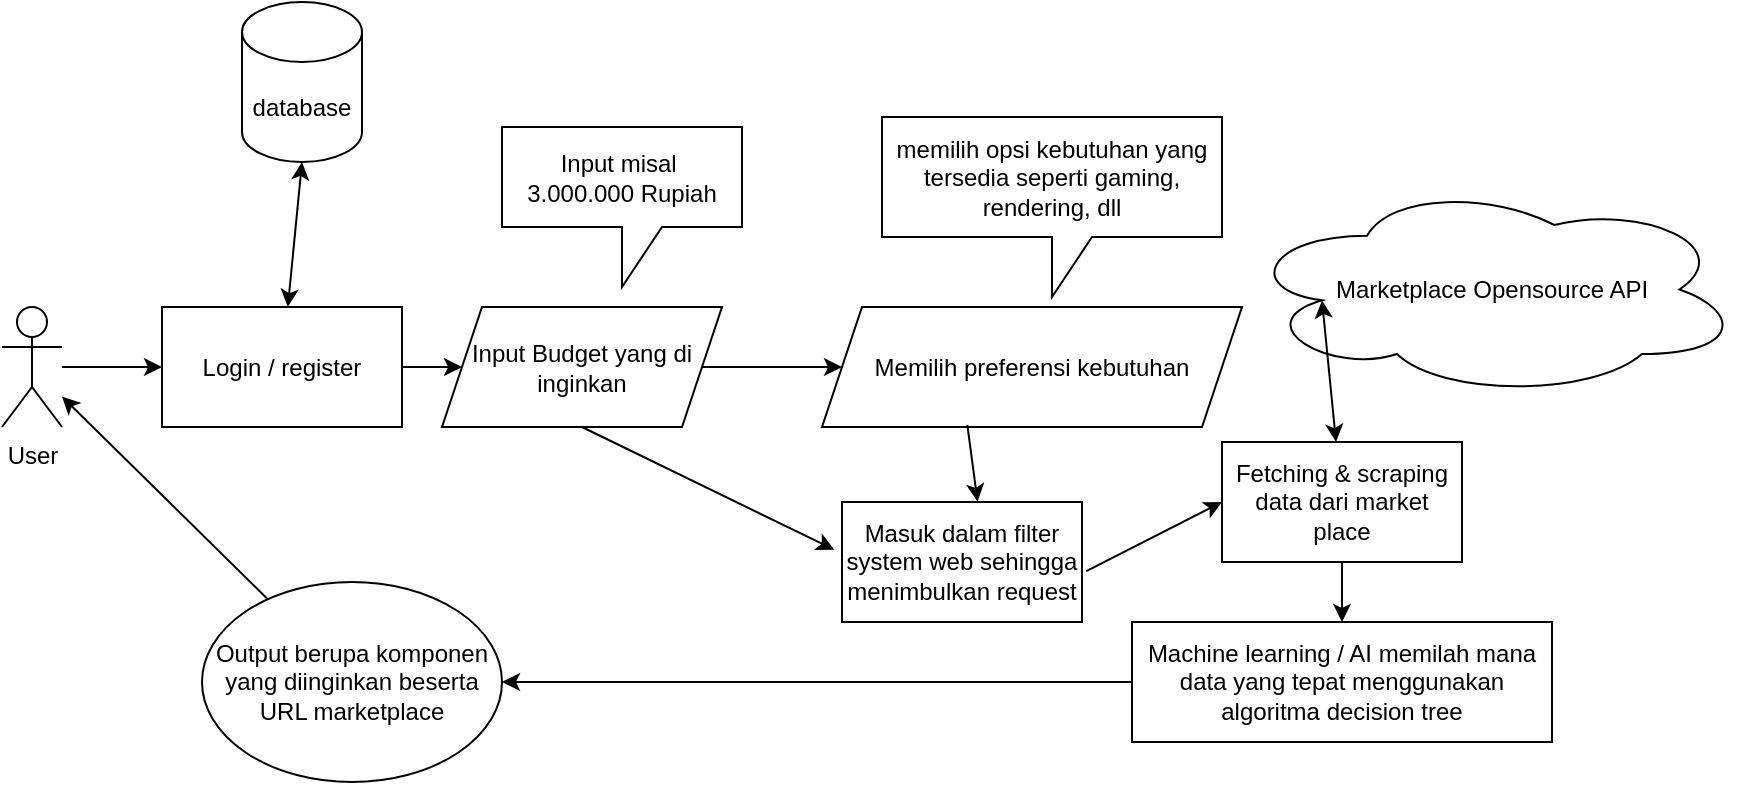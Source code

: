 <mxfile version="23.0.1" type="github">
  <diagram name="Page-1" id="7uRCiuog1mk2qN9GTLL4">
    <mxGraphModel dx="979" dy="571" grid="1" gridSize="10" guides="1" tooltips="1" connect="1" arrows="1" fold="1" page="1" pageScale="1" pageWidth="850" pageHeight="1100" math="0" shadow="0">
      <root>
        <mxCell id="0" />
        <mxCell id="1" parent="0" />
        <mxCell id="V48fH8HrcHqh1vlUktkR-19" style="edgeStyle=orthogonalEdgeStyle;rounded=0;orthogonalLoop=1;jettySize=auto;html=1;" edge="1" parent="1" source="V48fH8HrcHqh1vlUktkR-2" target="V48fH8HrcHqh1vlUktkR-18">
          <mxGeometry relative="1" as="geometry">
            <mxPoint x="60" y="217.5" as="sourcePoint" />
          </mxGeometry>
        </mxCell>
        <mxCell id="V48fH8HrcHqh1vlUktkR-2" value="User" style="shape=umlActor;verticalLabelPosition=bottom;verticalAlign=top;html=1;" vertex="1" parent="1">
          <mxGeometry y="182.5" width="30" height="60" as="geometry" />
        </mxCell>
        <mxCell id="V48fH8HrcHqh1vlUktkR-4" value="Input Budget yang di inginkan" style="shape=parallelogram;perimeter=parallelogramPerimeter;whiteSpace=wrap;html=1;fixedSize=1;" vertex="1" parent="1">
          <mxGeometry x="220" y="182.5" width="140" height="60" as="geometry" />
        </mxCell>
        <mxCell id="V48fH8HrcHqh1vlUktkR-5" value="Memilih preferensi kebutuhan" style="shape=parallelogram;perimeter=parallelogramPerimeter;whiteSpace=wrap;html=1;fixedSize=1;" vertex="1" parent="1">
          <mxGeometry x="410" y="182.5" width="210" height="60" as="geometry" />
        </mxCell>
        <mxCell id="V48fH8HrcHqh1vlUktkR-6" value="" style="endArrow=classic;html=1;rounded=0;entryX=0;entryY=0.5;entryDx=0;entryDy=0;" edge="1" parent="1" source="V48fH8HrcHqh1vlUktkR-18" target="V48fH8HrcHqh1vlUktkR-4">
          <mxGeometry width="50" height="50" relative="1" as="geometry">
            <mxPoint x="110" y="122.5" as="sourcePoint" />
            <mxPoint x="310" y="122.5" as="targetPoint" />
          </mxGeometry>
        </mxCell>
        <mxCell id="V48fH8HrcHqh1vlUktkR-7" value="" style="endArrow=classic;html=1;rounded=0;" edge="1" parent="1" source="V48fH8HrcHqh1vlUktkR-4">
          <mxGeometry width="50" height="50" relative="1" as="geometry">
            <mxPoint x="400" y="262.5" as="sourcePoint" />
            <mxPoint x="420" y="212.5" as="targetPoint" />
          </mxGeometry>
        </mxCell>
        <mxCell id="V48fH8HrcHqh1vlUktkR-8" value="Masuk dalam filter system web sehingga menimbulkan request" style="rounded=0;whiteSpace=wrap;html=1;" vertex="1" parent="1">
          <mxGeometry x="420" y="280" width="120" height="60" as="geometry" />
        </mxCell>
        <mxCell id="V48fH8HrcHqh1vlUktkR-11" value="Input misal&amp;nbsp;&lt;br&gt;3.000.000 Rupiah" style="shape=callout;whiteSpace=wrap;html=1;perimeter=calloutPerimeter;" vertex="1" parent="1">
          <mxGeometry x="250" y="92.5" width="120" height="80" as="geometry" />
        </mxCell>
        <mxCell id="V48fH8HrcHqh1vlUktkR-12" value="memilih opsi kebutuhan yang tersedia seperti gaming, rendering, dll" style="shape=callout;whiteSpace=wrap;html=1;perimeter=calloutPerimeter;" vertex="1" parent="1">
          <mxGeometry x="440" y="87.5" width="170" height="90" as="geometry" />
        </mxCell>
        <mxCell id="V48fH8HrcHqh1vlUktkR-13" value="" style="endArrow=classic;html=1;rounded=0;exitX=0.5;exitY=1;exitDx=0;exitDy=0;entryX=-0.032;entryY=0.398;entryDx=0;entryDy=0;entryPerimeter=0;" edge="1" parent="1" source="V48fH8HrcHqh1vlUktkR-4" target="V48fH8HrcHqh1vlUktkR-8">
          <mxGeometry width="50" height="50" relative="1" as="geometry">
            <mxPoint x="430" y="272.5" as="sourcePoint" />
            <mxPoint x="480" y="222.5" as="targetPoint" />
          </mxGeometry>
        </mxCell>
        <mxCell id="V48fH8HrcHqh1vlUktkR-14" value="" style="endArrow=classic;html=1;rounded=0;entryX=0.565;entryY=-0.002;entryDx=0;entryDy=0;entryPerimeter=0;exitX=0.346;exitY=0.983;exitDx=0;exitDy=0;exitPerimeter=0;" edge="1" parent="1" source="V48fH8HrcHqh1vlUktkR-5" target="V48fH8HrcHqh1vlUktkR-8">
          <mxGeometry width="50" height="50" relative="1" as="geometry">
            <mxPoint x="430" y="312.5" as="sourcePoint" />
            <mxPoint x="480" y="262.5" as="targetPoint" />
          </mxGeometry>
        </mxCell>
        <mxCell id="V48fH8HrcHqh1vlUktkR-24" style="edgeStyle=orthogonalEdgeStyle;rounded=0;orthogonalLoop=1;jettySize=auto;html=1;" edge="1" parent="1" source="V48fH8HrcHqh1vlUktkR-15" target="V48fH8HrcHqh1vlUktkR-23">
          <mxGeometry relative="1" as="geometry" />
        </mxCell>
        <mxCell id="V48fH8HrcHqh1vlUktkR-15" value="Fetching &amp;amp; scraping data dari market place" style="rounded=0;whiteSpace=wrap;html=1;" vertex="1" parent="1">
          <mxGeometry x="610" y="250" width="120" height="60" as="geometry" />
        </mxCell>
        <mxCell id="V48fH8HrcHqh1vlUktkR-16" value="Marketplace Opensource API" style="ellipse;shape=cloud;whiteSpace=wrap;html=1;" vertex="1" parent="1">
          <mxGeometry x="620" y="120" width="250" height="107.5" as="geometry" />
        </mxCell>
        <mxCell id="V48fH8HrcHqh1vlUktkR-17" value="database" style="shape=cylinder3;whiteSpace=wrap;html=1;boundedLbl=1;backgroundOutline=1;size=15;" vertex="1" parent="1">
          <mxGeometry x="120" y="30" width="60" height="80" as="geometry" />
        </mxCell>
        <mxCell id="V48fH8HrcHqh1vlUktkR-27" style="edgeStyle=orthogonalEdgeStyle;rounded=0;orthogonalLoop=1;jettySize=auto;html=1;exitX=0.5;exitY=1;exitDx=0;exitDy=0;" edge="1" parent="1" source="V48fH8HrcHqh1vlUktkR-18">
          <mxGeometry relative="1" as="geometry">
            <mxPoint x="140.333" y="230" as="targetPoint" />
          </mxGeometry>
        </mxCell>
        <mxCell id="V48fH8HrcHqh1vlUktkR-18" value="Login / register" style="rounded=0;whiteSpace=wrap;html=1;" vertex="1" parent="1">
          <mxGeometry x="80" y="182.5" width="120" height="60" as="geometry" />
        </mxCell>
        <mxCell id="V48fH8HrcHqh1vlUktkR-21" value="" style="endArrow=classic;html=1;rounded=0;entryX=0;entryY=0.5;entryDx=0;entryDy=0;exitX=1.018;exitY=0.576;exitDx=0;exitDy=0;exitPerimeter=0;" edge="1" parent="1" source="V48fH8HrcHqh1vlUktkR-8" target="V48fH8HrcHqh1vlUktkR-15">
          <mxGeometry width="50" height="50" relative="1" as="geometry">
            <mxPoint x="480" y="380" as="sourcePoint" />
            <mxPoint x="530" y="330" as="targetPoint" />
          </mxGeometry>
        </mxCell>
        <mxCell id="V48fH8HrcHqh1vlUktkR-22" value="" style="endArrow=classic;startArrow=classic;html=1;rounded=0;entryX=0.16;entryY=0.55;entryDx=0;entryDy=0;entryPerimeter=0;" edge="1" parent="1" source="V48fH8HrcHqh1vlUktkR-15" target="V48fH8HrcHqh1vlUktkR-16">
          <mxGeometry width="50" height="50" relative="1" as="geometry">
            <mxPoint x="670" y="390" as="sourcePoint" />
            <mxPoint x="775" y="353" as="targetPoint" />
          </mxGeometry>
        </mxCell>
        <mxCell id="V48fH8HrcHqh1vlUktkR-23" value="Machine learning / AI memilah mana data yang tepat menggunakan algoritma decision tree" style="rounded=0;whiteSpace=wrap;html=1;" vertex="1" parent="1">
          <mxGeometry x="565" y="340" width="210" height="60" as="geometry" />
        </mxCell>
        <mxCell id="V48fH8HrcHqh1vlUktkR-26" value="Output berupa komponen yang diinginkan beserta URL marketplace" style="ellipse;whiteSpace=wrap;html=1;" vertex="1" parent="1">
          <mxGeometry x="100" y="320" width="150" height="100" as="geometry" />
        </mxCell>
        <mxCell id="V48fH8HrcHqh1vlUktkR-29" value="" style="endArrow=classic;startArrow=classic;html=1;rounded=0;entryX=0.5;entryY=1;entryDx=0;entryDy=0;entryPerimeter=0;" edge="1" parent="1" source="V48fH8HrcHqh1vlUktkR-18" target="V48fH8HrcHqh1vlUktkR-17">
          <mxGeometry width="50" height="50" relative="1" as="geometry">
            <mxPoint x="260" y="230" as="sourcePoint" />
            <mxPoint x="310" y="180" as="targetPoint" />
          </mxGeometry>
        </mxCell>
        <mxCell id="V48fH8HrcHqh1vlUktkR-30" value="" style="endArrow=classic;html=1;rounded=0;" edge="1" parent="1" source="V48fH8HrcHqh1vlUktkR-23" target="V48fH8HrcHqh1vlUktkR-26">
          <mxGeometry width="50" height="50" relative="1" as="geometry">
            <mxPoint x="460" y="370" as="sourcePoint" />
            <mxPoint x="510" y="320" as="targetPoint" />
          </mxGeometry>
        </mxCell>
        <mxCell id="V48fH8HrcHqh1vlUktkR-31" value="" style="endArrow=classic;html=1;rounded=0;" edge="1" parent="1" source="V48fH8HrcHqh1vlUktkR-26" target="V48fH8HrcHqh1vlUktkR-2">
          <mxGeometry width="50" height="50" relative="1" as="geometry">
            <mxPoint x="170" y="330" as="sourcePoint" />
            <mxPoint x="220" y="280" as="targetPoint" />
          </mxGeometry>
        </mxCell>
      </root>
    </mxGraphModel>
  </diagram>
</mxfile>
